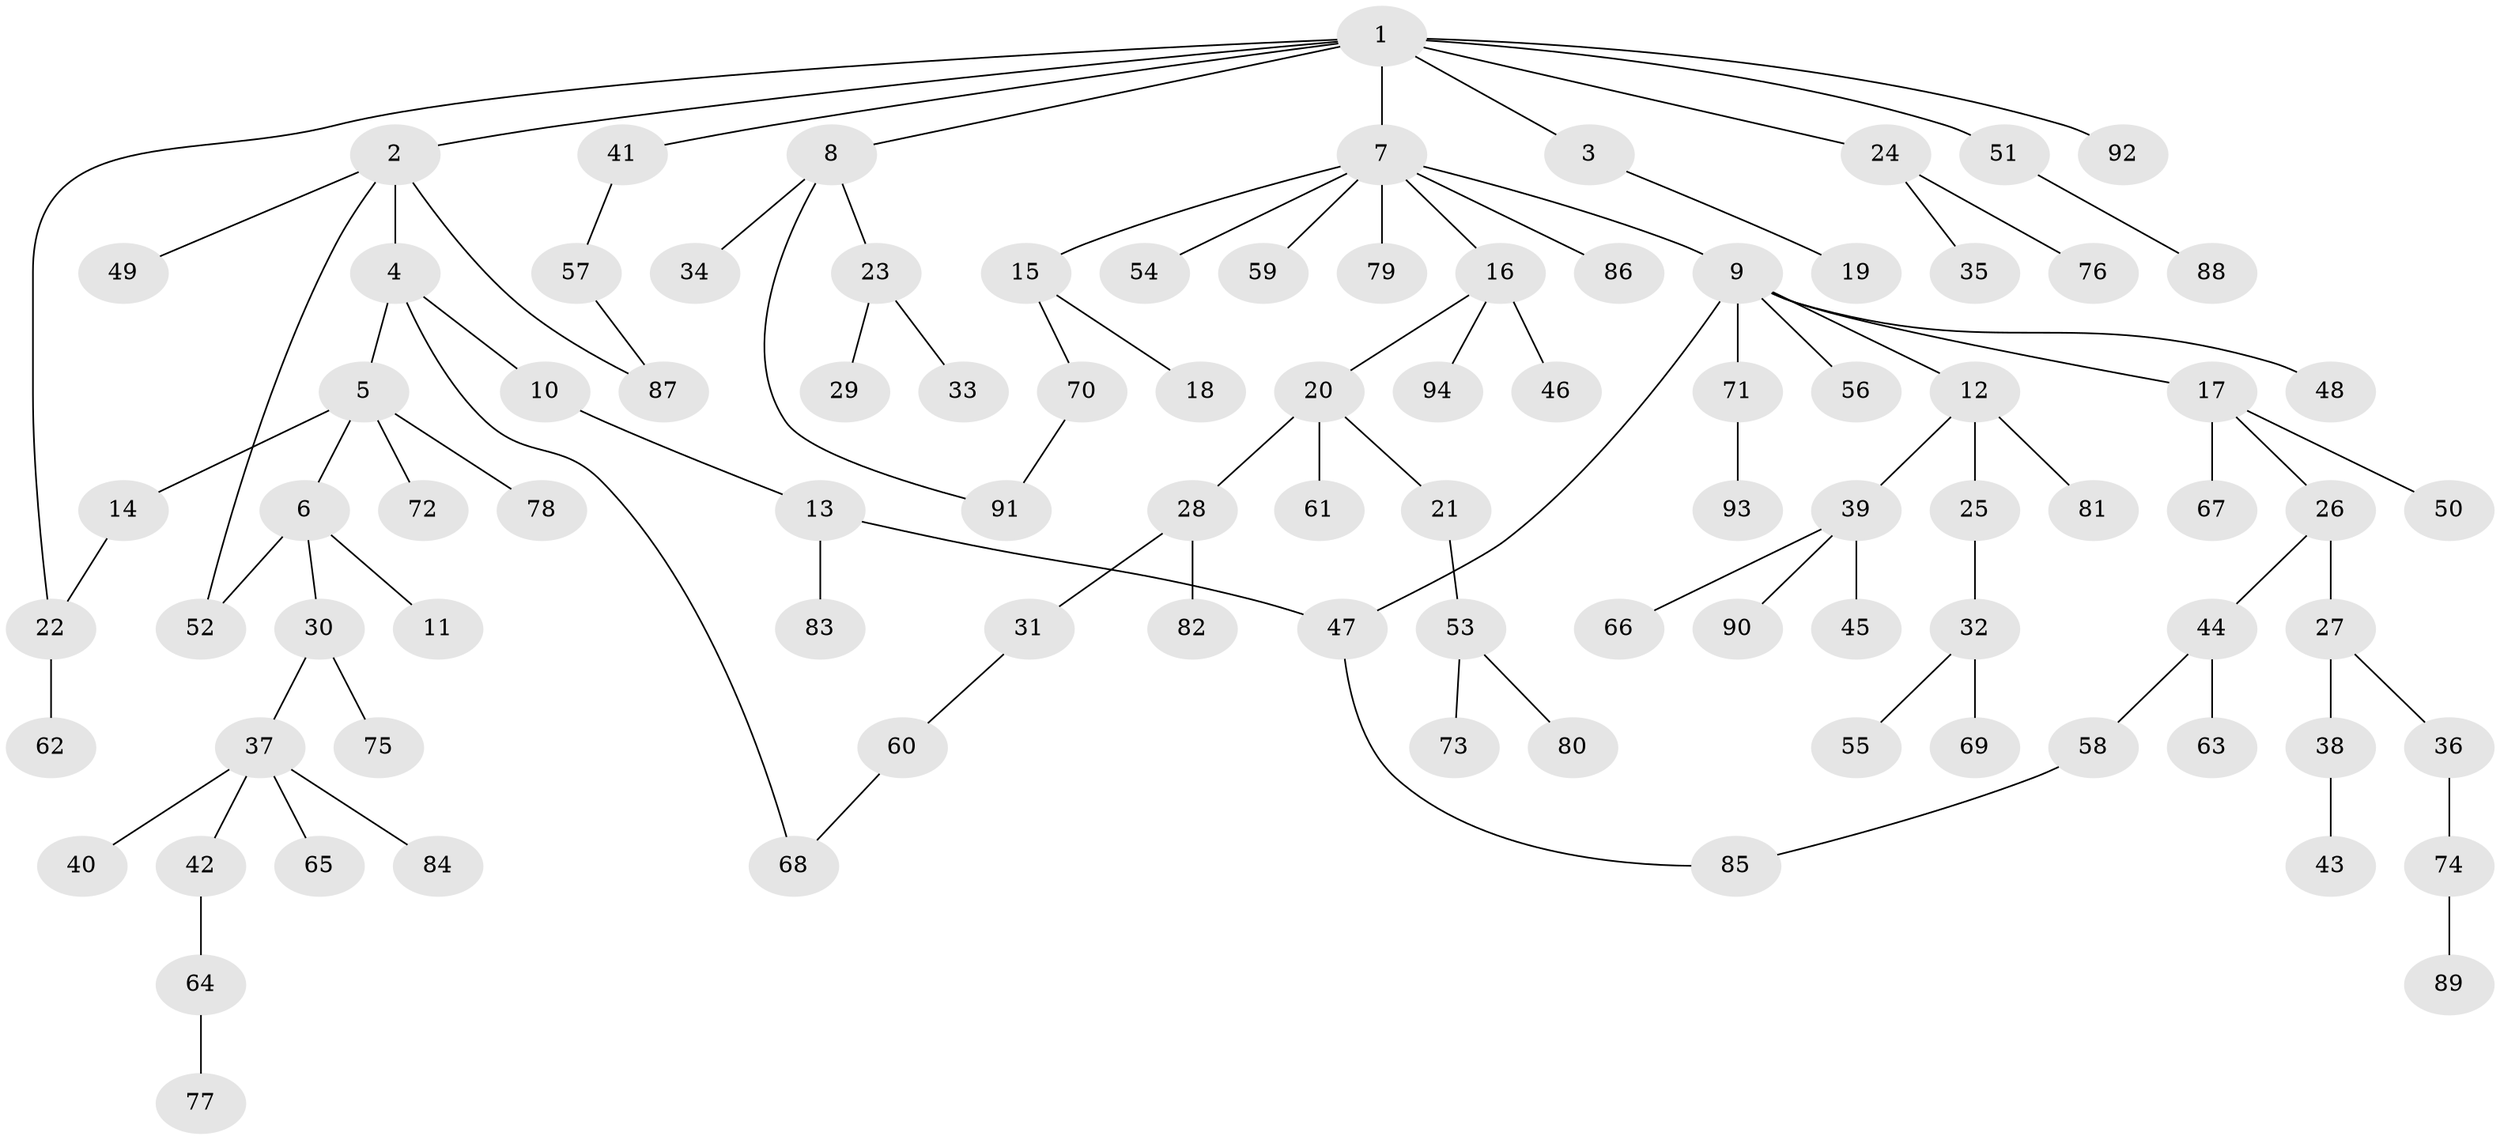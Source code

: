 // Generated by graph-tools (version 1.1) at 2025/13/03/09/25 04:13:24]
// undirected, 94 vertices, 100 edges
graph export_dot {
graph [start="1"]
  node [color=gray90,style=filled];
  1;
  2;
  3;
  4;
  5;
  6;
  7;
  8;
  9;
  10;
  11;
  12;
  13;
  14;
  15;
  16;
  17;
  18;
  19;
  20;
  21;
  22;
  23;
  24;
  25;
  26;
  27;
  28;
  29;
  30;
  31;
  32;
  33;
  34;
  35;
  36;
  37;
  38;
  39;
  40;
  41;
  42;
  43;
  44;
  45;
  46;
  47;
  48;
  49;
  50;
  51;
  52;
  53;
  54;
  55;
  56;
  57;
  58;
  59;
  60;
  61;
  62;
  63;
  64;
  65;
  66;
  67;
  68;
  69;
  70;
  71;
  72;
  73;
  74;
  75;
  76;
  77;
  78;
  79;
  80;
  81;
  82;
  83;
  84;
  85;
  86;
  87;
  88;
  89;
  90;
  91;
  92;
  93;
  94;
  1 -- 2;
  1 -- 3;
  1 -- 7;
  1 -- 8;
  1 -- 24;
  1 -- 41;
  1 -- 51;
  1 -- 92;
  1 -- 22;
  2 -- 4;
  2 -- 49;
  2 -- 87;
  2 -- 52;
  3 -- 19;
  4 -- 5;
  4 -- 10;
  4 -- 68;
  5 -- 6;
  5 -- 14;
  5 -- 72;
  5 -- 78;
  6 -- 11;
  6 -- 30;
  6 -- 52;
  7 -- 9;
  7 -- 15;
  7 -- 16;
  7 -- 54;
  7 -- 59;
  7 -- 79;
  7 -- 86;
  8 -- 23;
  8 -- 34;
  8 -- 91;
  9 -- 12;
  9 -- 17;
  9 -- 47;
  9 -- 48;
  9 -- 56;
  9 -- 71;
  10 -- 13;
  12 -- 25;
  12 -- 39;
  12 -- 81;
  13 -- 83;
  13 -- 47;
  14 -- 22;
  15 -- 18;
  15 -- 70;
  16 -- 20;
  16 -- 46;
  16 -- 94;
  17 -- 26;
  17 -- 50;
  17 -- 67;
  20 -- 21;
  20 -- 28;
  20 -- 61;
  21 -- 53;
  22 -- 62;
  23 -- 29;
  23 -- 33;
  24 -- 35;
  24 -- 76;
  25 -- 32;
  26 -- 27;
  26 -- 44;
  27 -- 36;
  27 -- 38;
  28 -- 31;
  28 -- 82;
  30 -- 37;
  30 -- 75;
  31 -- 60;
  32 -- 55;
  32 -- 69;
  36 -- 74;
  37 -- 40;
  37 -- 42;
  37 -- 65;
  37 -- 84;
  38 -- 43;
  39 -- 45;
  39 -- 66;
  39 -- 90;
  41 -- 57;
  42 -- 64;
  44 -- 58;
  44 -- 63;
  47 -- 85;
  51 -- 88;
  53 -- 73;
  53 -- 80;
  57 -- 87;
  58 -- 85;
  60 -- 68;
  64 -- 77;
  70 -- 91;
  71 -- 93;
  74 -- 89;
}
